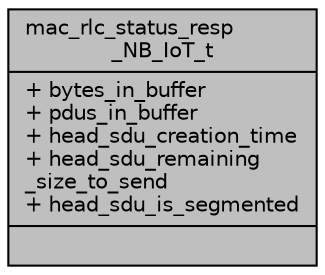 digraph "mac_rlc_status_resp_NB_IoT_t"
{
 // LATEX_PDF_SIZE
  edge [fontname="Helvetica",fontsize="10",labelfontname="Helvetica",labelfontsize="10"];
  node [fontname="Helvetica",fontsize="10",shape=record];
  Node1 [label="{mac_rlc_status_resp\l_NB_IoT_t\n|+ bytes_in_buffer\l+ pdus_in_buffer\l+ head_sdu_creation_time\l+ head_sdu_remaining\l_size_to_send\l+ head_sdu_is_segmented\l|}",height=0.2,width=0.4,color="black", fillcolor="grey75", style="filled", fontcolor="black",tooltip=" "];
}

